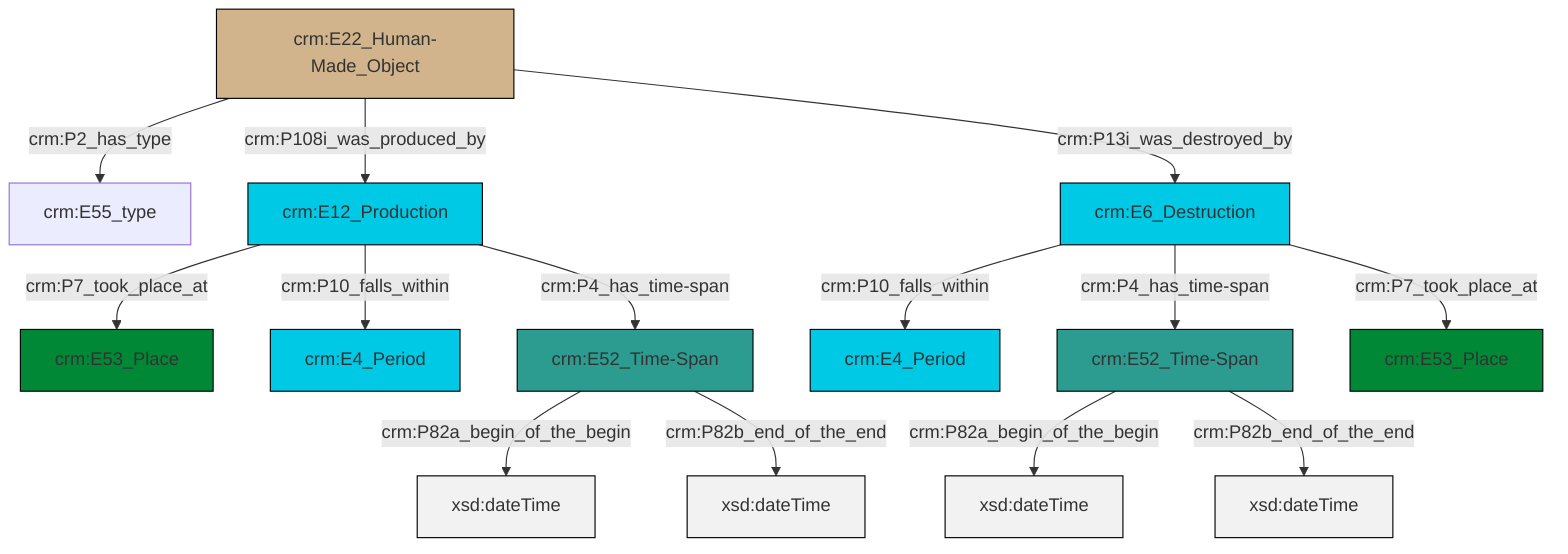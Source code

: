 graph TD
classDef Literal fill:#f2f2f2,stroke:#000000;
classDef CRM_Entity fill:#FFFFFF,stroke:#000000;
classDef Temporal_Entity fill:#00C9E6, stroke:#000000;
classDef Type fill:#E18312, stroke:#000000;
classDef Time-Span fill:#2C9C91, stroke:#000000;
classDef Appellation fill:#FFEB7F, stroke:#000000;
classDef Place fill:#008836, stroke:#000000;
classDef Persistent_Item fill:#B266B2, stroke:#000000;
classDef Conceptual_Object fill:#FFD700, stroke:#000000;
classDef Physical_Thing fill:#D2B48C, stroke:#000000;
classDef Actor fill:#f58aad, stroke:#000000;
classDef PC_Classes fill:#4ce600, stroke:#000000;
classDef Multi fill:#cccccc,stroke:#000000;

2["crm:E12_Production"]:::Temporal_Entity -->|crm:P7_took_place_at| 0["crm:E53_Place"]:::Place
4["crm:E52_Time-Span"]:::Time-Span -->|crm:P82a_begin_of_the_begin| 5[xsd:dateTime]:::Literal
4["crm:E52_Time-Span"]:::Time-Span -->|crm:P82b_end_of_the_end| 6[xsd:dateTime]:::Literal
9["crm:E6_Destruction"]:::Temporal_Entity -->|crm:P10_falls_within| 7["crm:E4_Period"]:::Temporal_Entity
18["crm:E22_Human-Made_Object"]:::Physical_Thing -->|crm:P2_has_type| 19["crm:E55_type"]:::Default
12["crm:E52_Time-Span"]:::Time-Span -->|crm:P82a_begin_of_the_begin| 22[xsd:dateTime]:::Literal
9["crm:E6_Destruction"]:::Temporal_Entity -->|crm:P4_has_time-span| 12["crm:E52_Time-Span"]:::Time-Span
12["crm:E52_Time-Span"]:::Time-Span -->|crm:P82b_end_of_the_end| 23[xsd:dateTime]:::Literal
18["crm:E22_Human-Made_Object"]:::Physical_Thing -->|crm:P108i_was_produced_by| 2["crm:E12_Production"]:::Temporal_Entity
9["crm:E6_Destruction"]:::Temporal_Entity -->|crm:P7_took_place_at| 14["crm:E53_Place"]:::Place
2["crm:E12_Production"]:::Temporal_Entity -->|crm:P10_falls_within| 10["crm:E4_Period"]:::Temporal_Entity
18["crm:E22_Human-Made_Object"]:::Physical_Thing -->|crm:P13i_was_destroyed_by| 9["crm:E6_Destruction"]:::Temporal_Entity
2["crm:E12_Production"]:::Temporal_Entity -->|crm:P4_has_time-span| 4["crm:E52_Time-Span"]:::Time-Span